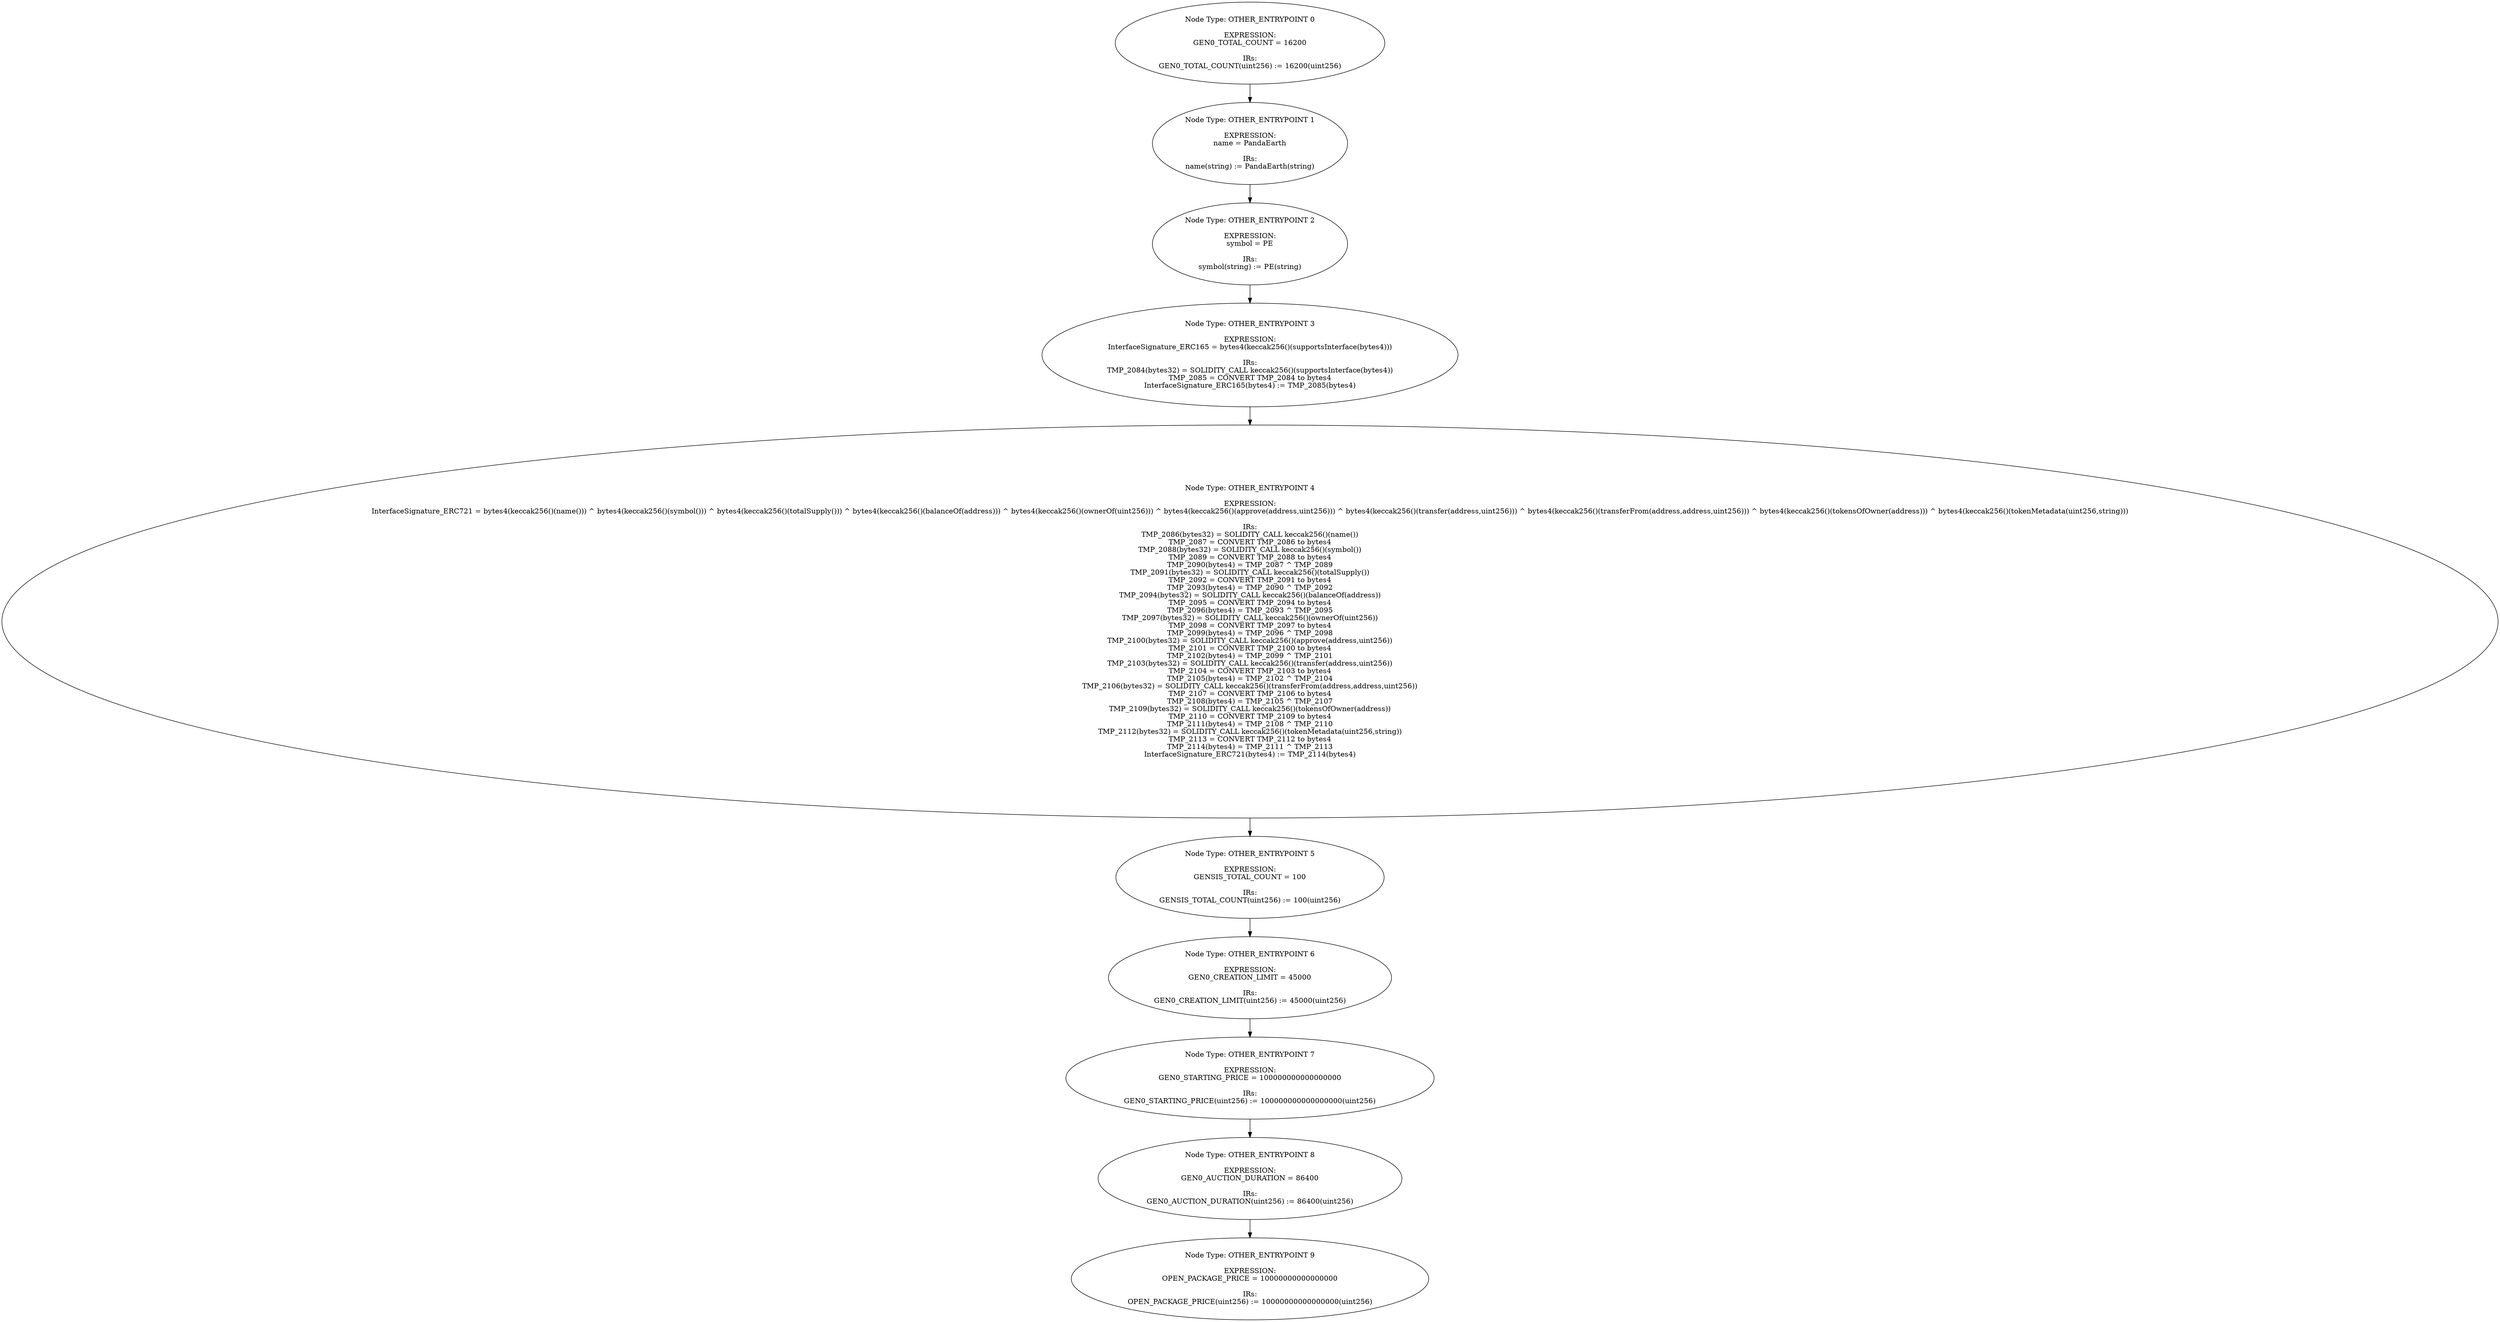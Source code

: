 digraph{
0[label="Node Type: OTHER_ENTRYPOINT 0

EXPRESSION:
GEN0_TOTAL_COUNT = 16200

IRs:
GEN0_TOTAL_COUNT(uint256) := 16200(uint256)"];
0->1;
1[label="Node Type: OTHER_ENTRYPOINT 1

EXPRESSION:
name = PandaEarth

IRs:
name(string) := PandaEarth(string)"];
1->2;
2[label="Node Type: OTHER_ENTRYPOINT 2

EXPRESSION:
symbol = PE

IRs:
symbol(string) := PE(string)"];
2->3;
3[label="Node Type: OTHER_ENTRYPOINT 3

EXPRESSION:
InterfaceSignature_ERC165 = bytes4(keccak256()(supportsInterface(bytes4)))

IRs:
TMP_2084(bytes32) = SOLIDITY_CALL keccak256()(supportsInterface(bytes4))
TMP_2085 = CONVERT TMP_2084 to bytes4
InterfaceSignature_ERC165(bytes4) := TMP_2085(bytes4)"];
3->4;
4[label="Node Type: OTHER_ENTRYPOINT 4

EXPRESSION:
InterfaceSignature_ERC721 = bytes4(keccak256()(name())) ^ bytes4(keccak256()(symbol())) ^ bytes4(keccak256()(totalSupply())) ^ bytes4(keccak256()(balanceOf(address))) ^ bytes4(keccak256()(ownerOf(uint256))) ^ bytes4(keccak256()(approve(address,uint256))) ^ bytes4(keccak256()(transfer(address,uint256))) ^ bytes4(keccak256()(transferFrom(address,address,uint256))) ^ bytes4(keccak256()(tokensOfOwner(address))) ^ bytes4(keccak256()(tokenMetadata(uint256,string)))

IRs:
TMP_2086(bytes32) = SOLIDITY_CALL keccak256()(name())
TMP_2087 = CONVERT TMP_2086 to bytes4
TMP_2088(bytes32) = SOLIDITY_CALL keccak256()(symbol())
TMP_2089 = CONVERT TMP_2088 to bytes4
TMP_2090(bytes4) = TMP_2087 ^ TMP_2089
TMP_2091(bytes32) = SOLIDITY_CALL keccak256()(totalSupply())
TMP_2092 = CONVERT TMP_2091 to bytes4
TMP_2093(bytes4) = TMP_2090 ^ TMP_2092
TMP_2094(bytes32) = SOLIDITY_CALL keccak256()(balanceOf(address))
TMP_2095 = CONVERT TMP_2094 to bytes4
TMP_2096(bytes4) = TMP_2093 ^ TMP_2095
TMP_2097(bytes32) = SOLIDITY_CALL keccak256()(ownerOf(uint256))
TMP_2098 = CONVERT TMP_2097 to bytes4
TMP_2099(bytes4) = TMP_2096 ^ TMP_2098
TMP_2100(bytes32) = SOLIDITY_CALL keccak256()(approve(address,uint256))
TMP_2101 = CONVERT TMP_2100 to bytes4
TMP_2102(bytes4) = TMP_2099 ^ TMP_2101
TMP_2103(bytes32) = SOLIDITY_CALL keccak256()(transfer(address,uint256))
TMP_2104 = CONVERT TMP_2103 to bytes4
TMP_2105(bytes4) = TMP_2102 ^ TMP_2104
TMP_2106(bytes32) = SOLIDITY_CALL keccak256()(transferFrom(address,address,uint256))
TMP_2107 = CONVERT TMP_2106 to bytes4
TMP_2108(bytes4) = TMP_2105 ^ TMP_2107
TMP_2109(bytes32) = SOLIDITY_CALL keccak256()(tokensOfOwner(address))
TMP_2110 = CONVERT TMP_2109 to bytes4
TMP_2111(bytes4) = TMP_2108 ^ TMP_2110
TMP_2112(bytes32) = SOLIDITY_CALL keccak256()(tokenMetadata(uint256,string))
TMP_2113 = CONVERT TMP_2112 to bytes4
TMP_2114(bytes4) = TMP_2111 ^ TMP_2113
InterfaceSignature_ERC721(bytes4) := TMP_2114(bytes4)"];
4->5;
5[label="Node Type: OTHER_ENTRYPOINT 5

EXPRESSION:
GENSIS_TOTAL_COUNT = 100

IRs:
GENSIS_TOTAL_COUNT(uint256) := 100(uint256)"];
5->6;
6[label="Node Type: OTHER_ENTRYPOINT 6

EXPRESSION:
GEN0_CREATION_LIMIT = 45000

IRs:
GEN0_CREATION_LIMIT(uint256) := 45000(uint256)"];
6->7;
7[label="Node Type: OTHER_ENTRYPOINT 7

EXPRESSION:
GEN0_STARTING_PRICE = 100000000000000000

IRs:
GEN0_STARTING_PRICE(uint256) := 100000000000000000(uint256)"];
7->8;
8[label="Node Type: OTHER_ENTRYPOINT 8

EXPRESSION:
GEN0_AUCTION_DURATION = 86400

IRs:
GEN0_AUCTION_DURATION(uint256) := 86400(uint256)"];
8->9;
9[label="Node Type: OTHER_ENTRYPOINT 9

EXPRESSION:
OPEN_PACKAGE_PRICE = 10000000000000000

IRs:
OPEN_PACKAGE_PRICE(uint256) := 10000000000000000(uint256)"];
}

